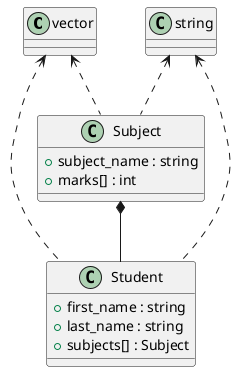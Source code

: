 @startuml
'https://plantuml.com/class-diagram

vector <.. Subject
string <.. Subject
class Subject {
+ subject_name : string
+ marks[] : int
}

vector <.. Student
string <.. Student
Subject *-- Student
class Student {
+ first_name : string
+ last_name : string
+ subjects[] : Subject
}

@enduml